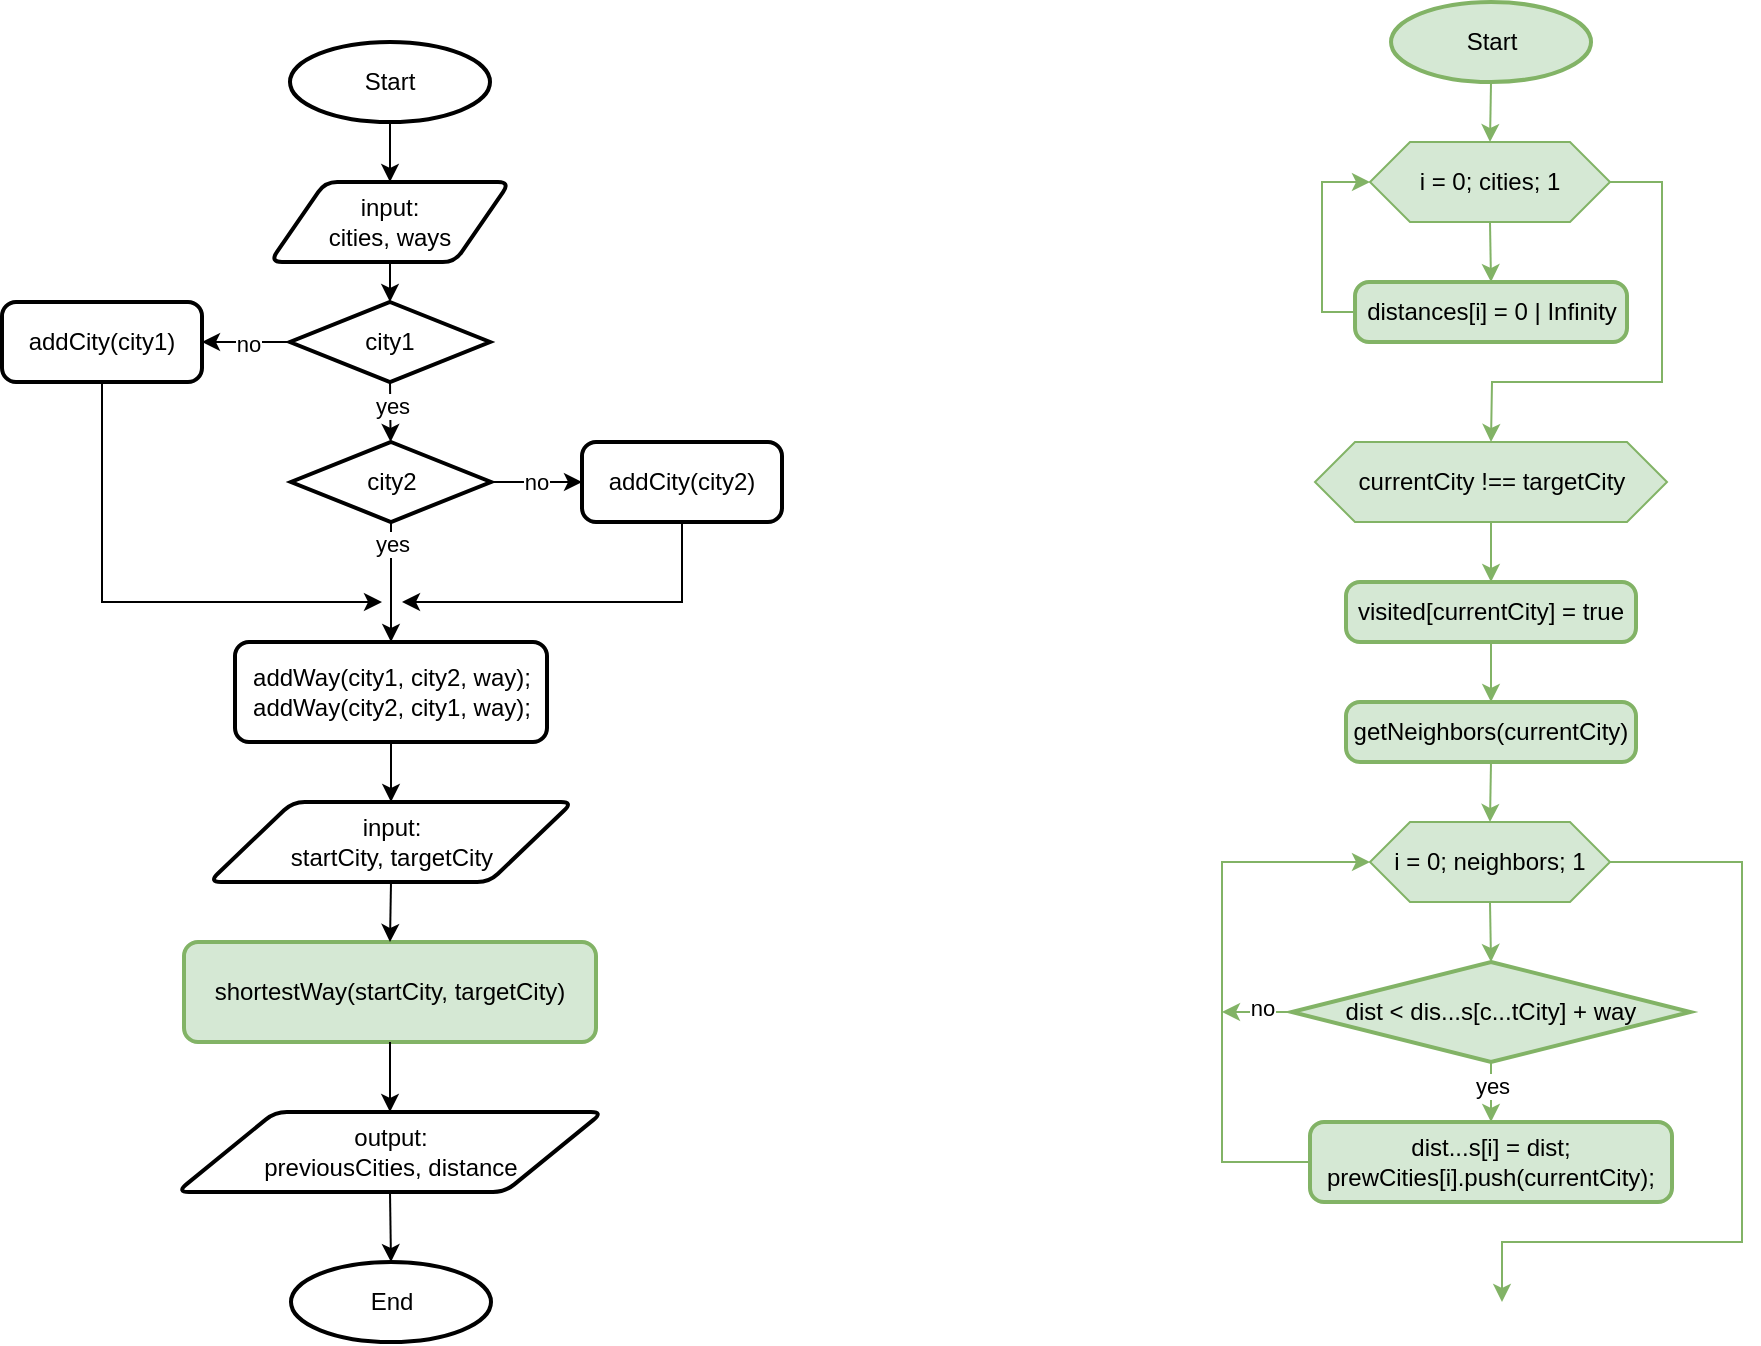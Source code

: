 <mxfile version="21.6.5" type="device">
  <diagram id="C5RBs43oDa-KdzZeNtuy" name="Page-1">
    <mxGraphModel dx="913" dy="505" grid="1" gridSize="10" guides="1" tooltips="1" connect="1" arrows="1" fold="1" page="1" pageScale="1" pageWidth="827" pageHeight="1169" math="0" shadow="0">
      <root>
        <mxCell id="WIyWlLk6GJQsqaUBKTNV-0" />
        <mxCell id="WIyWlLk6GJQsqaUBKTNV-1" parent="WIyWlLk6GJQsqaUBKTNV-0" />
        <mxCell id="D_m6g35PgsfcEyeFwmXf-0" value="Start" style="strokeWidth=2;html=1;shape=mxgraph.flowchart.start_1;whiteSpace=wrap;" parent="WIyWlLk6GJQsqaUBKTNV-1" vertex="1">
          <mxGeometry x="484" y="30" width="100" height="40" as="geometry" />
        </mxCell>
        <mxCell id="z75N_5129fjBr_-sa4g6-0" value="input:&lt;br&gt;cities, ways" style="shape=parallelogram;html=1;strokeWidth=2;perimeter=parallelogramPerimeter;whiteSpace=wrap;rounded=1;arcSize=12;size=0.23;" vertex="1" parent="WIyWlLk6GJQsqaUBKTNV-1">
          <mxGeometry x="474" y="100" width="120" height="40" as="geometry" />
        </mxCell>
        <mxCell id="z75N_5129fjBr_-sa4g6-1" value="" style="endArrow=classic;html=1;rounded=0;exitX=0.5;exitY=1;exitDx=0;exitDy=0;exitPerimeter=0;entryX=0.5;entryY=0;entryDx=0;entryDy=0;" edge="1" parent="WIyWlLk6GJQsqaUBKTNV-1" source="D_m6g35PgsfcEyeFwmXf-0" target="z75N_5129fjBr_-sa4g6-0">
          <mxGeometry width="50" height="50" relative="1" as="geometry">
            <mxPoint x="220" y="130" as="sourcePoint" />
            <mxPoint x="270" y="80" as="targetPoint" />
          </mxGeometry>
        </mxCell>
        <mxCell id="z75N_5129fjBr_-sa4g6-2" value="" style="endArrow=classic;html=1;rounded=0;exitX=0.5;exitY=1;exitDx=0;exitDy=0;entryX=0.5;entryY=0;entryDx=0;entryDy=0;entryPerimeter=0;" edge="1" parent="WIyWlLk6GJQsqaUBKTNV-1" source="z75N_5129fjBr_-sa4g6-0" target="z75N_5129fjBr_-sa4g6-4">
          <mxGeometry width="50" height="50" relative="1" as="geometry">
            <mxPoint x="500" y="260" as="sourcePoint" />
            <mxPoint x="534" y="180" as="targetPoint" />
          </mxGeometry>
        </mxCell>
        <mxCell id="z75N_5129fjBr_-sa4g6-4" value="city1" style="strokeWidth=2;html=1;shape=mxgraph.flowchart.decision;whiteSpace=wrap;" vertex="1" parent="WIyWlLk6GJQsqaUBKTNV-1">
          <mxGeometry x="484" y="160" width="100" height="40" as="geometry" />
        </mxCell>
        <mxCell id="z75N_5129fjBr_-sa4g6-5" value="city2" style="strokeWidth=2;html=1;shape=mxgraph.flowchart.decision;whiteSpace=wrap;" vertex="1" parent="WIyWlLk6GJQsqaUBKTNV-1">
          <mxGeometry x="484.5" y="230" width="100" height="40" as="geometry" />
        </mxCell>
        <mxCell id="z75N_5129fjBr_-sa4g6-7" value="addCity(city1)" style="rounded=1;whiteSpace=wrap;html=1;absoluteArcSize=1;arcSize=14;strokeWidth=2;" vertex="1" parent="WIyWlLk6GJQsqaUBKTNV-1">
          <mxGeometry x="340" y="160" width="100" height="40" as="geometry" />
        </mxCell>
        <mxCell id="z75N_5129fjBr_-sa4g6-8" value="addCity(city2)" style="rounded=1;whiteSpace=wrap;html=1;absoluteArcSize=1;arcSize=14;strokeWidth=2;" vertex="1" parent="WIyWlLk6GJQsqaUBKTNV-1">
          <mxGeometry x="630" y="230" width="100" height="40" as="geometry" />
        </mxCell>
        <mxCell id="z75N_5129fjBr_-sa4g6-9" value="" style="endArrow=classic;html=1;rounded=0;exitX=0.5;exitY=1;exitDx=0;exitDy=0;exitPerimeter=0;" edge="1" parent="WIyWlLk6GJQsqaUBKTNV-1" source="z75N_5129fjBr_-sa4g6-4" target="z75N_5129fjBr_-sa4g6-5">
          <mxGeometry width="50" height="50" relative="1" as="geometry">
            <mxPoint x="360" y="190" as="sourcePoint" />
            <mxPoint x="410" y="140" as="targetPoint" />
          </mxGeometry>
        </mxCell>
        <mxCell id="z75N_5129fjBr_-sa4g6-10" value="yes" style="edgeLabel;html=1;align=center;verticalAlign=middle;resizable=0;points=[];" vertex="1" connectable="0" parent="z75N_5129fjBr_-sa4g6-9">
          <mxGeometry x="-0.194" y="1" relative="1" as="geometry">
            <mxPoint as="offset" />
          </mxGeometry>
        </mxCell>
        <mxCell id="z75N_5129fjBr_-sa4g6-11" value="" style="endArrow=classic;html=1;rounded=0;exitX=0;exitY=0.5;exitDx=0;exitDy=0;exitPerimeter=0;entryX=1;entryY=0.5;entryDx=0;entryDy=0;" edge="1" parent="WIyWlLk6GJQsqaUBKTNV-1" source="z75N_5129fjBr_-sa4g6-4" target="z75N_5129fjBr_-sa4g6-7">
          <mxGeometry width="50" height="50" relative="1" as="geometry">
            <mxPoint x="530" y="400" as="sourcePoint" />
            <mxPoint x="580" y="350" as="targetPoint" />
          </mxGeometry>
        </mxCell>
        <mxCell id="z75N_5129fjBr_-sa4g6-12" value="no" style="edgeLabel;html=1;align=center;verticalAlign=middle;resizable=0;points=[];" vertex="1" connectable="0" parent="z75N_5129fjBr_-sa4g6-11">
          <mxGeometry x="-0.015" y="1" relative="1" as="geometry">
            <mxPoint as="offset" />
          </mxGeometry>
        </mxCell>
        <mxCell id="z75N_5129fjBr_-sa4g6-13" value="" style="endArrow=classic;html=1;rounded=0;exitX=1;exitY=0.5;exitDx=0;exitDy=0;exitPerimeter=0;entryX=0;entryY=0.5;entryDx=0;entryDy=0;" edge="1" parent="WIyWlLk6GJQsqaUBKTNV-1" source="z75N_5129fjBr_-sa4g6-5" target="z75N_5129fjBr_-sa4g6-8">
          <mxGeometry width="50" height="50" relative="1" as="geometry">
            <mxPoint x="390" y="420" as="sourcePoint" />
            <mxPoint x="440" y="370" as="targetPoint" />
          </mxGeometry>
        </mxCell>
        <mxCell id="z75N_5129fjBr_-sa4g6-14" value="no" style="edgeLabel;html=1;align=center;verticalAlign=middle;resizable=0;points=[];" vertex="1" connectable="0" parent="z75N_5129fjBr_-sa4g6-13">
          <mxGeometry x="-0.004" relative="1" as="geometry">
            <mxPoint as="offset" />
          </mxGeometry>
        </mxCell>
        <mxCell id="z75N_5129fjBr_-sa4g6-15" value="addWay(city1, city2, way);&lt;br&gt;addWay(city2, city1, way);" style="rounded=1;whiteSpace=wrap;html=1;absoluteArcSize=1;arcSize=14;strokeWidth=2;" vertex="1" parent="WIyWlLk6GJQsqaUBKTNV-1">
          <mxGeometry x="456.5" y="330" width="156" height="50" as="geometry" />
        </mxCell>
        <mxCell id="z75N_5129fjBr_-sa4g6-16" value="" style="endArrow=classic;html=1;rounded=0;exitX=0.5;exitY=1;exitDx=0;exitDy=0;exitPerimeter=0;" edge="1" parent="WIyWlLk6GJQsqaUBKTNV-1" source="z75N_5129fjBr_-sa4g6-5" target="z75N_5129fjBr_-sa4g6-15">
          <mxGeometry width="50" height="50" relative="1" as="geometry">
            <mxPoint x="320" y="370" as="sourcePoint" />
            <mxPoint x="370" y="320" as="targetPoint" />
          </mxGeometry>
        </mxCell>
        <mxCell id="z75N_5129fjBr_-sa4g6-17" value="yes" style="edgeLabel;html=1;align=center;verticalAlign=middle;resizable=0;points=[];" vertex="1" connectable="0" parent="z75N_5129fjBr_-sa4g6-16">
          <mxGeometry x="-0.254" y="-2" relative="1" as="geometry">
            <mxPoint x="2" y="-12" as="offset" />
          </mxGeometry>
        </mxCell>
        <mxCell id="z75N_5129fjBr_-sa4g6-18" value="" style="endArrow=classic;html=1;rounded=0;exitX=0.5;exitY=1;exitDx=0;exitDy=0;" edge="1" parent="WIyWlLk6GJQsqaUBKTNV-1" source="z75N_5129fjBr_-sa4g6-7">
          <mxGeometry width="50" height="50" relative="1" as="geometry">
            <mxPoint x="270" y="290" as="sourcePoint" />
            <mxPoint x="530" y="310" as="targetPoint" />
            <Array as="points">
              <mxPoint x="390" y="310" />
            </Array>
          </mxGeometry>
        </mxCell>
        <mxCell id="z75N_5129fjBr_-sa4g6-19" value="" style="endArrow=classic;html=1;rounded=0;exitX=0.5;exitY=1;exitDx=0;exitDy=0;" edge="1" parent="WIyWlLk6GJQsqaUBKTNV-1" source="z75N_5129fjBr_-sa4g6-8">
          <mxGeometry width="50" height="50" relative="1" as="geometry">
            <mxPoint x="720" y="430" as="sourcePoint" />
            <mxPoint x="540" y="310" as="targetPoint" />
            <Array as="points">
              <mxPoint x="680" y="310" />
            </Array>
          </mxGeometry>
        </mxCell>
        <mxCell id="z75N_5129fjBr_-sa4g6-22" value="i = 0; cities; 1" style="shape=hexagon;perimeter=hexagonPerimeter2;whiteSpace=wrap;html=1;fixedSize=1;fillColor=#d5e8d4;strokeColor=#82b366;" vertex="1" parent="WIyWlLk6GJQsqaUBKTNV-1">
          <mxGeometry x="1024" y="80" width="120" height="40" as="geometry" />
        </mxCell>
        <mxCell id="z75N_5129fjBr_-sa4g6-23" value="distances[i] = 0 | Infinity" style="rounded=1;whiteSpace=wrap;html=1;absoluteArcSize=1;arcSize=14;strokeWidth=2;fillColor=#d5e8d4;strokeColor=#82b366;" vertex="1" parent="WIyWlLk6GJQsqaUBKTNV-1">
          <mxGeometry x="1016.51" y="150" width="136" height="30" as="geometry" />
        </mxCell>
        <mxCell id="z75N_5129fjBr_-sa4g6-24" value="" style="endArrow=classic;html=1;rounded=0;exitX=0.5;exitY=1;exitDx=0;exitDy=0;entryX=0.5;entryY=0;entryDx=0;entryDy=0;fillColor=#d5e8d4;strokeColor=#82b366;" edge="1" parent="WIyWlLk6GJQsqaUBKTNV-1" source="z75N_5129fjBr_-sa4g6-22" target="z75N_5129fjBr_-sa4g6-23">
          <mxGeometry width="50" height="50" relative="1" as="geometry">
            <mxPoint x="900" y="120" as="sourcePoint" />
            <mxPoint x="950" y="70" as="targetPoint" />
          </mxGeometry>
        </mxCell>
        <mxCell id="z75N_5129fjBr_-sa4g6-25" value="" style="endArrow=classic;html=1;rounded=0;exitX=0;exitY=0.5;exitDx=0;exitDy=0;entryX=0;entryY=0.5;entryDx=0;entryDy=0;fillColor=#d5e8d4;strokeColor=#82b366;" edge="1" parent="WIyWlLk6GJQsqaUBKTNV-1" source="z75N_5129fjBr_-sa4g6-23" target="z75N_5129fjBr_-sa4g6-22">
          <mxGeometry width="50" height="50" relative="1" as="geometry">
            <mxPoint x="960" y="180" as="sourcePoint" />
            <mxPoint x="1010" y="130" as="targetPoint" />
            <Array as="points">
              <mxPoint x="1000" y="165" />
              <mxPoint x="1000" y="100" />
            </Array>
          </mxGeometry>
        </mxCell>
        <mxCell id="z75N_5129fjBr_-sa4g6-27" value="" style="endArrow=classic;html=1;rounded=0;exitX=1;exitY=0.5;exitDx=0;exitDy=0;entryX=0.5;entryY=0;entryDx=0;entryDy=0;fillColor=#d5e8d4;strokeColor=#82b366;" edge="1" parent="WIyWlLk6GJQsqaUBKTNV-1" source="z75N_5129fjBr_-sa4g6-22" target="z75N_5129fjBr_-sa4g6-28">
          <mxGeometry width="50" height="50" relative="1" as="geometry">
            <mxPoint x="1290" y="150" as="sourcePoint" />
            <mxPoint x="1090" y="220" as="targetPoint" />
            <Array as="points">
              <mxPoint x="1170" y="100" />
              <mxPoint x="1170" y="200" />
              <mxPoint x="1085" y="200" />
            </Array>
          </mxGeometry>
        </mxCell>
        <mxCell id="z75N_5129fjBr_-sa4g6-28" value="currentCity !== targetCity" style="shape=hexagon;perimeter=hexagonPerimeter2;whiteSpace=wrap;html=1;fixedSize=1;fillColor=#d5e8d4;strokeColor=#82b366;" vertex="1" parent="WIyWlLk6GJQsqaUBKTNV-1">
          <mxGeometry x="996.5" y="230" width="176" height="40" as="geometry" />
        </mxCell>
        <mxCell id="z75N_5129fjBr_-sa4g6-29" value="visited[currentCity] = true" style="rounded=1;whiteSpace=wrap;html=1;absoluteArcSize=1;arcSize=14;strokeWidth=2;fillColor=#d5e8d4;strokeColor=#82b366;" vertex="1" parent="WIyWlLk6GJQsqaUBKTNV-1">
          <mxGeometry x="1012" y="300" width="145" height="30" as="geometry" />
        </mxCell>
        <mxCell id="z75N_5129fjBr_-sa4g6-30" value="getNeighbors(currentCity)" style="rounded=1;whiteSpace=wrap;html=1;absoluteArcSize=1;arcSize=14;strokeWidth=2;fillColor=#d5e8d4;strokeColor=#82b366;" vertex="1" parent="WIyWlLk6GJQsqaUBKTNV-1">
          <mxGeometry x="1012" y="360" width="145" height="30" as="geometry" />
        </mxCell>
        <mxCell id="z75N_5129fjBr_-sa4g6-31" value="dist...s[i] = dist;&lt;br&gt;prewCities[i].push(currentCity);" style="rounded=1;whiteSpace=wrap;html=1;absoluteArcSize=1;arcSize=14;strokeWidth=2;fillColor=#d5e8d4;strokeColor=#82b366;" vertex="1" parent="WIyWlLk6GJQsqaUBKTNV-1">
          <mxGeometry x="994" y="570" width="181" height="40" as="geometry" />
        </mxCell>
        <mxCell id="z75N_5129fjBr_-sa4g6-32" value="dist &amp;lt; dis...s[c...tCity] + way" style="strokeWidth=2;html=1;shape=mxgraph.flowchart.decision;whiteSpace=wrap;fillColor=#d5e8d4;strokeColor=#82b366;" vertex="1" parent="WIyWlLk6GJQsqaUBKTNV-1">
          <mxGeometry x="984.88" y="490" width="199.25" height="50" as="geometry" />
        </mxCell>
        <mxCell id="z75N_5129fjBr_-sa4g6-33" value="i = 0; neighbors; 1" style="shape=hexagon;perimeter=hexagonPerimeter2;whiteSpace=wrap;html=1;fixedSize=1;fillColor=#d5e8d4;strokeColor=#82b366;" vertex="1" parent="WIyWlLk6GJQsqaUBKTNV-1">
          <mxGeometry x="1024" y="420" width="120" height="40" as="geometry" />
        </mxCell>
        <mxCell id="z75N_5129fjBr_-sa4g6-34" value="" style="endArrow=classic;html=1;rounded=0;exitX=0.5;exitY=1;exitDx=0;exitDy=0;entryX=0.5;entryY=0;entryDx=0;entryDy=0;entryPerimeter=0;fillColor=#d5e8d4;strokeColor=#82b366;" edge="1" parent="WIyWlLk6GJQsqaUBKTNV-1" source="z75N_5129fjBr_-sa4g6-33" target="z75N_5129fjBr_-sa4g6-32">
          <mxGeometry width="50" height="50" relative="1" as="geometry">
            <mxPoint x="870" y="520" as="sourcePoint" />
            <mxPoint x="920" y="470" as="targetPoint" />
          </mxGeometry>
        </mxCell>
        <mxCell id="z75N_5129fjBr_-sa4g6-35" value="" style="endArrow=classic;html=1;rounded=0;exitX=0.5;exitY=1;exitDx=0;exitDy=0;exitPerimeter=0;entryX=0.5;entryY=0;entryDx=0;entryDy=0;fillColor=#d5e8d4;strokeColor=#82b366;" edge="1" parent="WIyWlLk6GJQsqaUBKTNV-1" source="z75N_5129fjBr_-sa4g6-32" target="z75N_5129fjBr_-sa4g6-31">
          <mxGeometry width="50" height="50" relative="1" as="geometry">
            <mxPoint x="870" y="600" as="sourcePoint" />
            <mxPoint x="920" y="550" as="targetPoint" />
          </mxGeometry>
        </mxCell>
        <mxCell id="z75N_5129fjBr_-sa4g6-36" value="yes" style="edgeLabel;html=1;align=center;verticalAlign=middle;resizable=0;points=[];" vertex="1" connectable="0" parent="z75N_5129fjBr_-sa4g6-35">
          <mxGeometry x="-0.225" relative="1" as="geometry">
            <mxPoint as="offset" />
          </mxGeometry>
        </mxCell>
        <mxCell id="z75N_5129fjBr_-sa4g6-37" value="" style="endArrow=classic;html=1;rounded=0;exitX=0;exitY=0.5;exitDx=0;exitDy=0;entryX=0;entryY=0.5;entryDx=0;entryDy=0;fillColor=#d5e8d4;strokeColor=#82b366;" edge="1" parent="WIyWlLk6GJQsqaUBKTNV-1" source="z75N_5129fjBr_-sa4g6-31" target="z75N_5129fjBr_-sa4g6-33">
          <mxGeometry width="50" height="50" relative="1" as="geometry">
            <mxPoint x="890" y="610" as="sourcePoint" />
            <mxPoint x="940" y="560" as="targetPoint" />
            <Array as="points">
              <mxPoint x="950" y="590" />
              <mxPoint x="950" y="440" />
            </Array>
          </mxGeometry>
        </mxCell>
        <mxCell id="z75N_5129fjBr_-sa4g6-38" value="" style="endArrow=classic;html=1;rounded=0;exitX=0;exitY=0.5;exitDx=0;exitDy=0;exitPerimeter=0;fillColor=#d5e8d4;strokeColor=#82b366;" edge="1" parent="WIyWlLk6GJQsqaUBKTNV-1" source="z75N_5129fjBr_-sa4g6-32">
          <mxGeometry width="50" height="50" relative="1" as="geometry">
            <mxPoint x="800" y="600" as="sourcePoint" />
            <mxPoint x="950" y="515" as="targetPoint" />
          </mxGeometry>
        </mxCell>
        <mxCell id="z75N_5129fjBr_-sa4g6-39" value="no" style="edgeLabel;html=1;align=center;verticalAlign=middle;resizable=0;points=[];" vertex="1" connectable="0" parent="z75N_5129fjBr_-sa4g6-38">
          <mxGeometry x="-0.136" y="-2" relative="1" as="geometry">
            <mxPoint as="offset" />
          </mxGeometry>
        </mxCell>
        <mxCell id="z75N_5129fjBr_-sa4g6-40" value="" style="endArrow=classic;html=1;rounded=0;exitX=1;exitY=0.5;exitDx=0;exitDy=0;fillColor=#d5e8d4;strokeColor=#82b366;" edge="1" parent="WIyWlLk6GJQsqaUBKTNV-1" source="z75N_5129fjBr_-sa4g6-33">
          <mxGeometry width="50" height="50" relative="1" as="geometry">
            <mxPoint x="1270" y="500" as="sourcePoint" />
            <mxPoint x="1090" y="660" as="targetPoint" />
            <Array as="points">
              <mxPoint x="1210" y="440" />
              <mxPoint x="1210" y="630" />
              <mxPoint x="1090" y="630" />
            </Array>
          </mxGeometry>
        </mxCell>
        <mxCell id="z75N_5129fjBr_-sa4g6-41" value="" style="endArrow=classic;html=1;rounded=0;exitX=0.5;exitY=1;exitDx=0;exitDy=0;entryX=0.5;entryY=0;entryDx=0;entryDy=0;fillColor=#d5e8d4;strokeColor=#82b366;" edge="1" parent="WIyWlLk6GJQsqaUBKTNV-1" source="z75N_5129fjBr_-sa4g6-28" target="z75N_5129fjBr_-sa4g6-29">
          <mxGeometry width="50" height="50" relative="1" as="geometry">
            <mxPoint x="830" y="350" as="sourcePoint" />
            <mxPoint x="880" y="300" as="targetPoint" />
          </mxGeometry>
        </mxCell>
        <mxCell id="z75N_5129fjBr_-sa4g6-42" value="" style="endArrow=classic;html=1;rounded=0;exitX=0.5;exitY=1;exitDx=0;exitDy=0;entryX=0.5;entryY=0;entryDx=0;entryDy=0;fillColor=#d5e8d4;strokeColor=#82b366;" edge="1" parent="WIyWlLk6GJQsqaUBKTNV-1" source="z75N_5129fjBr_-sa4g6-29" target="z75N_5129fjBr_-sa4g6-30">
          <mxGeometry width="50" height="50" relative="1" as="geometry">
            <mxPoint x="820" y="360" as="sourcePoint" />
            <mxPoint x="870" y="310" as="targetPoint" />
          </mxGeometry>
        </mxCell>
        <mxCell id="z75N_5129fjBr_-sa4g6-43" value="" style="endArrow=classic;html=1;rounded=0;exitX=0.5;exitY=1;exitDx=0;exitDy=0;entryX=0.5;entryY=0;entryDx=0;entryDy=0;fillColor=#d5e8d4;strokeColor=#82b366;" edge="1" parent="WIyWlLk6GJQsqaUBKTNV-1" source="z75N_5129fjBr_-sa4g6-30" target="z75N_5129fjBr_-sa4g6-33">
          <mxGeometry width="50" height="50" relative="1" as="geometry">
            <mxPoint x="850" y="400" as="sourcePoint" />
            <mxPoint x="900" y="350" as="targetPoint" />
          </mxGeometry>
        </mxCell>
        <mxCell id="z75N_5129fjBr_-sa4g6-44" value="Start" style="strokeWidth=2;html=1;shape=mxgraph.flowchart.start_1;whiteSpace=wrap;fillColor=#d5e8d4;strokeColor=#82b366;" vertex="1" parent="WIyWlLk6GJQsqaUBKTNV-1">
          <mxGeometry x="1034.51" y="10" width="100" height="40" as="geometry" />
        </mxCell>
        <mxCell id="z75N_5129fjBr_-sa4g6-45" value="" style="endArrow=classic;html=1;rounded=0;exitX=0.5;exitY=1;exitDx=0;exitDy=0;exitPerimeter=0;entryX=0.5;entryY=0;entryDx=0;entryDy=0;fillColor=#d5e8d4;strokeColor=#82b366;" edge="1" parent="WIyWlLk6GJQsqaUBKTNV-1" source="z75N_5129fjBr_-sa4g6-44" target="z75N_5129fjBr_-sa4g6-22">
          <mxGeometry width="50" height="50" relative="1" as="geometry">
            <mxPoint x="910" y="120" as="sourcePoint" />
            <mxPoint x="1084.5" y="80.0" as="targetPoint" />
          </mxGeometry>
        </mxCell>
        <mxCell id="z75N_5129fjBr_-sa4g6-46" value="" style="endArrow=classic;html=1;rounded=0;exitX=0.5;exitY=1;exitDx=0;exitDy=0;entryX=0.5;entryY=0;entryDx=0;entryDy=0;" edge="1" parent="WIyWlLk6GJQsqaUBKTNV-1" source="z75N_5129fjBr_-sa4g6-15" target="z75N_5129fjBr_-sa4g6-48">
          <mxGeometry width="50" height="50" relative="1" as="geometry">
            <mxPoint x="560" y="490" as="sourcePoint" />
            <mxPoint x="535" y="410" as="targetPoint" />
          </mxGeometry>
        </mxCell>
        <mxCell id="z75N_5129fjBr_-sa4g6-47" value="shortestWay(startCity, targetCity)" style="rounded=1;whiteSpace=wrap;html=1;absoluteArcSize=1;arcSize=14;strokeWidth=2;fillColor=#d5e8d4;strokeColor=#82b366;" vertex="1" parent="WIyWlLk6GJQsqaUBKTNV-1">
          <mxGeometry x="431" y="480" width="206" height="50" as="geometry" />
        </mxCell>
        <mxCell id="z75N_5129fjBr_-sa4g6-48" value="input:&lt;br&gt;startCity, targetCity" style="shape=parallelogram;html=1;strokeWidth=2;perimeter=parallelogramPerimeter;whiteSpace=wrap;rounded=1;arcSize=12;size=0.23;" vertex="1" parent="WIyWlLk6GJQsqaUBKTNV-1">
          <mxGeometry x="443.5" y="410" width="182" height="40" as="geometry" />
        </mxCell>
        <mxCell id="z75N_5129fjBr_-sa4g6-49" value="" style="endArrow=classic;html=1;rounded=0;exitX=0.5;exitY=1;exitDx=0;exitDy=0;entryX=0.5;entryY=0;entryDx=0;entryDy=0;" edge="1" parent="WIyWlLk6GJQsqaUBKTNV-1" source="z75N_5129fjBr_-sa4g6-48" target="z75N_5129fjBr_-sa4g6-47">
          <mxGeometry width="50" height="50" relative="1" as="geometry">
            <mxPoint x="360" y="460" as="sourcePoint" />
            <mxPoint x="410" y="410" as="targetPoint" />
          </mxGeometry>
        </mxCell>
        <mxCell id="z75N_5129fjBr_-sa4g6-50" value="End" style="strokeWidth=2;html=1;shape=mxgraph.flowchart.start_1;whiteSpace=wrap;" vertex="1" parent="WIyWlLk6GJQsqaUBKTNV-1">
          <mxGeometry x="484.5" y="640" width="100" height="40" as="geometry" />
        </mxCell>
        <mxCell id="z75N_5129fjBr_-sa4g6-51" value="" style="endArrow=classic;html=1;rounded=0;exitX=0.5;exitY=1;exitDx=0;exitDy=0;entryX=0.5;entryY=0;entryDx=0;entryDy=0;" edge="1" parent="WIyWlLk6GJQsqaUBKTNV-1" source="z75N_5129fjBr_-sa4g6-47" target="z75N_5129fjBr_-sa4g6-52">
          <mxGeometry width="50" height="50" relative="1" as="geometry">
            <mxPoint x="340" y="610" as="sourcePoint" />
            <mxPoint x="534" y="560" as="targetPoint" />
          </mxGeometry>
        </mxCell>
        <mxCell id="z75N_5129fjBr_-sa4g6-52" value="output:&lt;br&gt;previousCities, distance" style="shape=parallelogram;html=1;strokeWidth=2;perimeter=parallelogramPerimeter;whiteSpace=wrap;rounded=1;arcSize=12;size=0.23;" vertex="1" parent="WIyWlLk6GJQsqaUBKTNV-1">
          <mxGeometry x="427.5" y="565" width="213" height="40" as="geometry" />
        </mxCell>
        <mxCell id="z75N_5129fjBr_-sa4g6-53" value="" style="endArrow=classic;html=1;rounded=0;exitX=0.5;exitY=1;exitDx=0;exitDy=0;entryX=0.5;entryY=0;entryDx=0;entryDy=0;entryPerimeter=0;" edge="1" parent="WIyWlLk6GJQsqaUBKTNV-1" source="z75N_5129fjBr_-sa4g6-52" target="z75N_5129fjBr_-sa4g6-50">
          <mxGeometry width="50" height="50" relative="1" as="geometry">
            <mxPoint x="290" y="630" as="sourcePoint" />
            <mxPoint x="340" y="580" as="targetPoint" />
          </mxGeometry>
        </mxCell>
      </root>
    </mxGraphModel>
  </diagram>
</mxfile>

